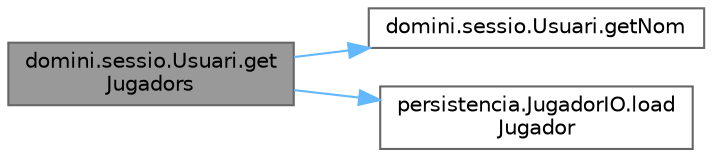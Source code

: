 digraph "domini.sessio.Usuari.getJugadors"
{
 // INTERACTIVE_SVG=YES
 // LATEX_PDF_SIZE
  bgcolor="transparent";
  edge [fontname=Helvetica,fontsize=10,labelfontname=Helvetica,labelfontsize=10];
  node [fontname=Helvetica,fontsize=10,shape=box,height=0.2,width=0.4];
  rankdir="LR";
  Node1 [id="Node000001",label="domini.sessio.Usuari.get\lJugadors",height=0.2,width=0.4,color="gray40", fillcolor="grey60", style="filled", fontcolor="black",tooltip="Retorna els jugadors que té guardats l'usuari."];
  Node1 -> Node2 [id="edge1_Node000001_Node000002",color="steelblue1",style="solid",tooltip=" "];
  Node2 [id="Node000002",label="domini.sessio.Usuari.getNom",height=0.2,width=0.4,color="grey40", fillcolor="white", style="filled",URL="$classdomini_1_1sessio_1_1_usuari.html#a0268a823e2a2431d8260cddc9f3b522e",tooltip="Retorna el nom de l'usuari."];
  Node1 -> Node3 [id="edge2_Node000001_Node000003",color="steelblue1",style="solid",tooltip=" "];
  Node3 [id="Node000003",label="persistencia.JugadorIO.load\lJugador",height=0.2,width=0.4,color="grey40", fillcolor="white", style="filled",URL="$classpersistencia_1_1_jugador_i_o.html#a106d66ddcbb5a4af122f1630f5aaad6c",tooltip="Carrega un jugador des d'un fitxer JSON."];
}
